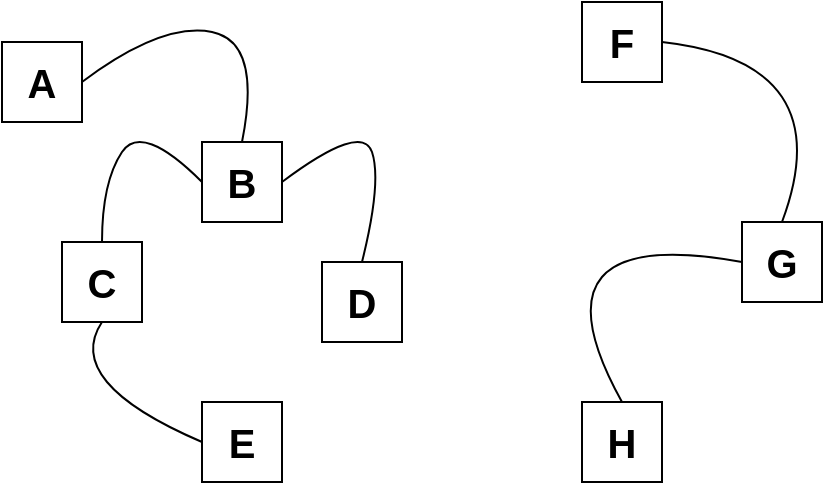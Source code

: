 <mxfile version="17.4.6" type="device"><diagram id="XZhUGfeNHRnIyyoZtCta" name="Page-1"><mxGraphModel dx="1024" dy="543" grid="1" gridSize="10" guides="1" tooltips="1" connect="1" arrows="1" fold="1" page="1" pageScale="1" pageWidth="1169" pageHeight="827" math="0" shadow="0"><root><mxCell id="0"/><mxCell id="1" parent="0"/><mxCell id="BOKVRTBmVCrkjICn4i4g-1" value="&lt;b&gt;&lt;font style=&quot;font-size: 20px&quot;&gt;A&lt;/font&gt;&lt;/b&gt;" style="rounded=0;whiteSpace=wrap;html=1;" vertex="1" parent="1"><mxGeometry x="130" y="90" width="40" height="40" as="geometry"/></mxCell><mxCell id="BOKVRTBmVCrkjICn4i4g-2" value="&lt;b&gt;&lt;font style=&quot;font-size: 20px&quot;&gt;C&lt;/font&gt;&lt;/b&gt;" style="rounded=0;whiteSpace=wrap;html=1;" vertex="1" parent="1"><mxGeometry x="160" y="190" width="40" height="40" as="geometry"/></mxCell><mxCell id="BOKVRTBmVCrkjICn4i4g-3" value="&lt;b&gt;&lt;font style=&quot;font-size: 20px&quot;&gt;B&lt;/font&gt;&lt;/b&gt;" style="rounded=0;whiteSpace=wrap;html=1;" vertex="1" parent="1"><mxGeometry x="230" y="140" width="40" height="40" as="geometry"/></mxCell><mxCell id="BOKVRTBmVCrkjICn4i4g-4" value="&lt;b&gt;&lt;font style=&quot;font-size: 20px&quot;&gt;D&lt;/font&gt;&lt;/b&gt;" style="rounded=0;whiteSpace=wrap;html=1;" vertex="1" parent="1"><mxGeometry x="290" y="200" width="40" height="40" as="geometry"/></mxCell><mxCell id="BOKVRTBmVCrkjICn4i4g-5" value="&lt;b&gt;&lt;font style=&quot;font-size: 20px&quot;&gt;F&lt;/font&gt;&lt;/b&gt;" style="rounded=0;whiteSpace=wrap;html=1;" vertex="1" parent="1"><mxGeometry x="420" y="70" width="40" height="40" as="geometry"/></mxCell><mxCell id="BOKVRTBmVCrkjICn4i4g-6" value="&lt;b&gt;&lt;font style=&quot;font-size: 20px&quot;&gt;G&lt;/font&gt;&lt;/b&gt;" style="rounded=0;whiteSpace=wrap;html=1;" vertex="1" parent="1"><mxGeometry x="500" y="180" width="40" height="40" as="geometry"/></mxCell><mxCell id="BOKVRTBmVCrkjICn4i4g-7" value="&lt;b&gt;&lt;font style=&quot;font-size: 20px&quot;&gt;H&lt;/font&gt;&lt;/b&gt;" style="rounded=0;whiteSpace=wrap;html=1;" vertex="1" parent="1"><mxGeometry x="420" y="270" width="40" height="40" as="geometry"/></mxCell><mxCell id="BOKVRTBmVCrkjICn4i4g-8" value="&lt;b&gt;&lt;font style=&quot;font-size: 20px&quot;&gt;E&lt;/font&gt;&lt;/b&gt;" style="rounded=0;whiteSpace=wrap;html=1;" vertex="1" parent="1"><mxGeometry x="230" y="270" width="40" height="40" as="geometry"/></mxCell><mxCell id="BOKVRTBmVCrkjICn4i4g-11" value="" style="curved=1;endArrow=none;html=1;rounded=0;fontSize=20;exitX=1;exitY=0.5;exitDx=0;exitDy=0;entryX=0.5;entryY=0;entryDx=0;entryDy=0;endFill=0;" edge="1" parent="1" source="BOKVRTBmVCrkjICn4i4g-1" target="BOKVRTBmVCrkjICn4i4g-3"><mxGeometry width="50" height="50" relative="1" as="geometry"><mxPoint x="170" y="420" as="sourcePoint"/><mxPoint x="220" y="370" as="targetPoint"/><Array as="points"><mxPoint x="210" y="80"/><mxPoint x="260" y="90"/></Array></mxGeometry></mxCell><mxCell id="BOKVRTBmVCrkjICn4i4g-12" value="" style="curved=1;endArrow=none;html=1;rounded=0;fontSize=20;exitX=0;exitY=0.5;exitDx=0;exitDy=0;entryX=0.5;entryY=0;entryDx=0;entryDy=0;endFill=0;" edge="1" parent="1" source="BOKVRTBmVCrkjICn4i4g-3" target="BOKVRTBmVCrkjICn4i4g-2"><mxGeometry width="50" height="50" relative="1" as="geometry"><mxPoint x="60" y="200" as="sourcePoint"/><mxPoint x="110" y="150" as="targetPoint"/><Array as="points"><mxPoint x="200" y="130"/><mxPoint x="180" y="160"/></Array></mxGeometry></mxCell><mxCell id="BOKVRTBmVCrkjICn4i4g-13" value="" style="curved=1;endArrow=none;html=1;rounded=0;fontSize=20;exitX=1;exitY=0.5;exitDx=0;exitDy=0;entryX=0.5;entryY=0;entryDx=0;entryDy=0;endFill=0;" edge="1" parent="1" source="BOKVRTBmVCrkjICn4i4g-3" target="BOKVRTBmVCrkjICn4i4g-4"><mxGeometry width="50" height="50" relative="1" as="geometry"><mxPoint x="290" y="180" as="sourcePoint"/><mxPoint x="340" y="130" as="targetPoint"/><Array as="points"><mxPoint x="310" y="130"/><mxPoint x="320" y="160"/></Array></mxGeometry></mxCell><mxCell id="BOKVRTBmVCrkjICn4i4g-14" value="" style="curved=1;endArrow=none;html=1;rounded=0;fontSize=20;exitX=0.5;exitY=1;exitDx=0;exitDy=0;entryX=0;entryY=0.5;entryDx=0;entryDy=0;endFill=0;" edge="1" parent="1" source="BOKVRTBmVCrkjICn4i4g-2" target="BOKVRTBmVCrkjICn4i4g-8"><mxGeometry width="50" height="50" relative="1" as="geometry"><mxPoint x="560" y="440" as="sourcePoint"/><mxPoint x="610" y="390" as="targetPoint"/><Array as="points"><mxPoint x="160" y="260"/></Array></mxGeometry></mxCell><mxCell id="BOKVRTBmVCrkjICn4i4g-15" value="" style="curved=1;endArrow=none;html=1;rounded=0;fontSize=20;exitX=1;exitY=0.5;exitDx=0;exitDy=0;entryX=0.5;entryY=0;entryDx=0;entryDy=0;endFill=0;" edge="1" parent="1" source="BOKVRTBmVCrkjICn4i4g-5" target="BOKVRTBmVCrkjICn4i4g-6"><mxGeometry width="50" height="50" relative="1" as="geometry"><mxPoint x="560" y="440" as="sourcePoint"/><mxPoint x="610" y="390" as="targetPoint"/><Array as="points"><mxPoint x="550" y="100"/></Array></mxGeometry></mxCell><mxCell id="BOKVRTBmVCrkjICn4i4g-16" value="" style="curved=1;endArrow=none;html=1;rounded=0;fontSize=20;exitX=0;exitY=0.5;exitDx=0;exitDy=0;entryX=0.5;entryY=0;entryDx=0;entryDy=0;endFill=0;" edge="1" parent="1" source="BOKVRTBmVCrkjICn4i4g-6" target="BOKVRTBmVCrkjICn4i4g-7"><mxGeometry width="50" height="50" relative="1" as="geometry"><mxPoint x="560" y="440" as="sourcePoint"/><mxPoint x="610" y="390" as="targetPoint"/><Array as="points"><mxPoint x="390" y="180"/></Array></mxGeometry></mxCell></root></mxGraphModel></diagram></mxfile>